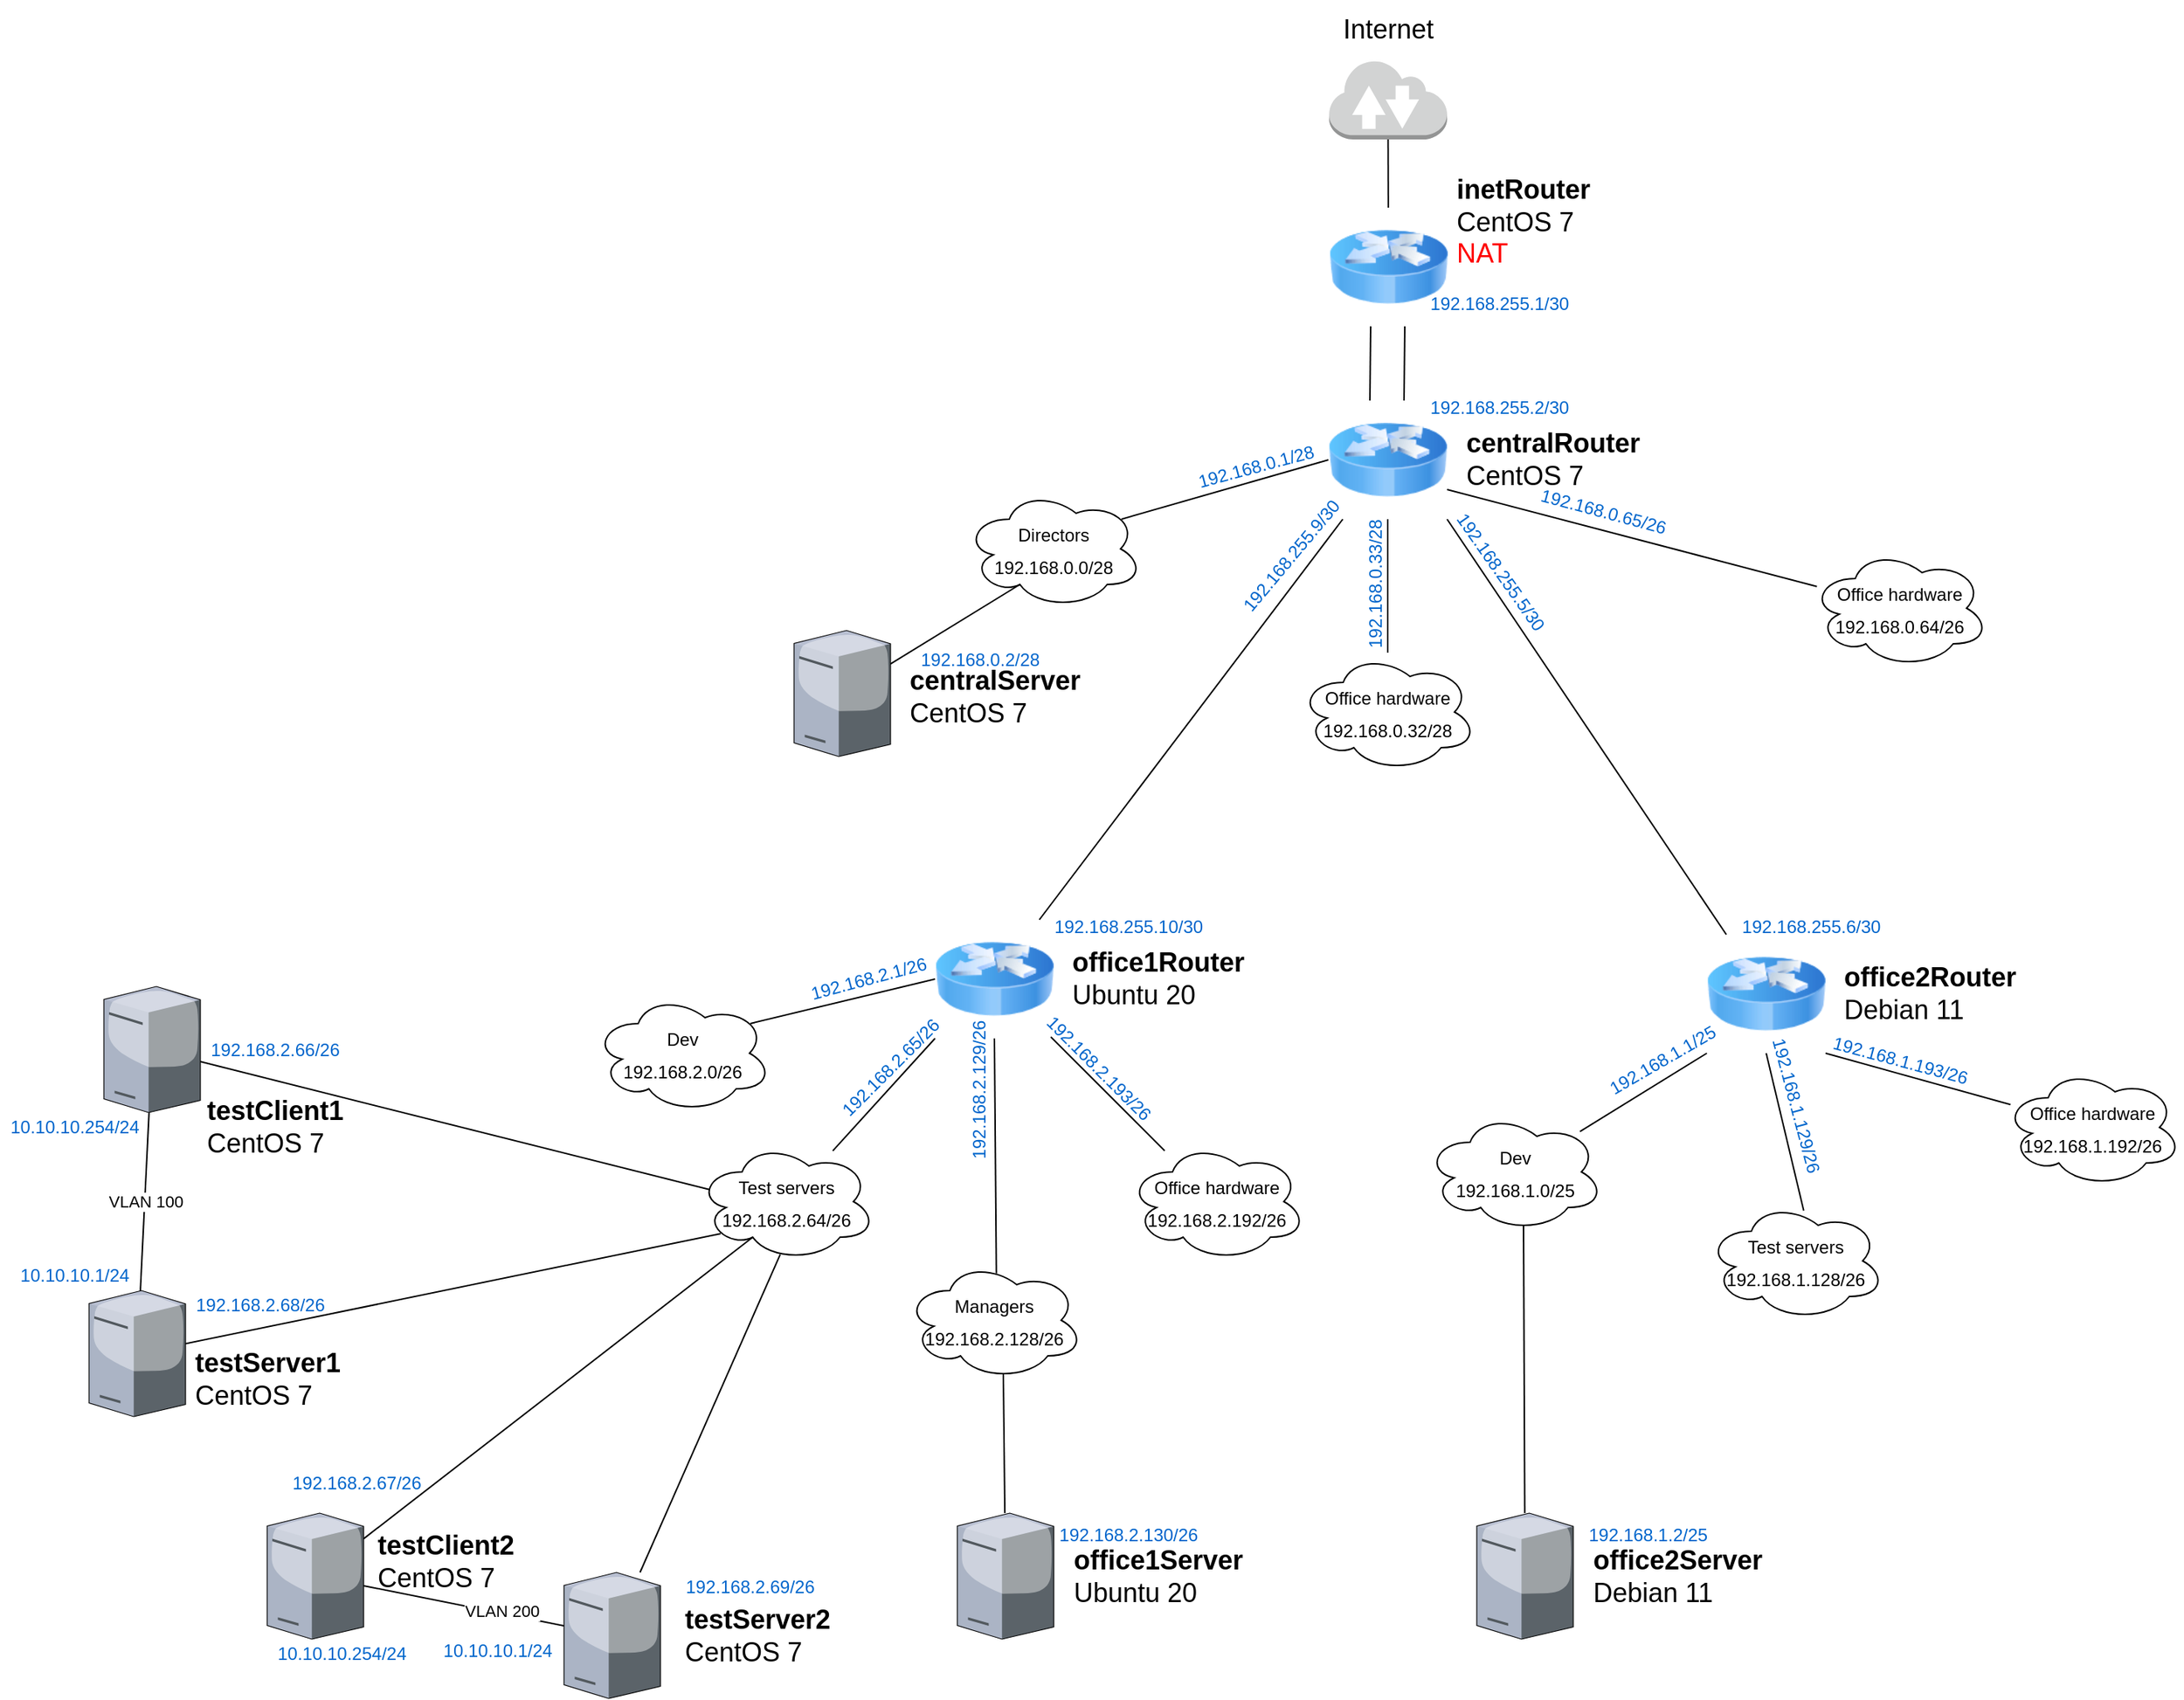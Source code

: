 <mxfile version="19.0.3" type="device"><diagram name="Page-1" id="822b0af5-4adb-64df-f703-e8dfc1f81529"><mxGraphModel dx="4106" dy="2266" grid="1" gridSize="10" guides="1" tooltips="1" connect="1" arrows="1" fold="1" page="1" pageScale="1" pageWidth="1654" pageHeight="1169" background="none" math="0" shadow="0"><root><mxCell id="0"/><mxCell id="1" parent="0"/><mxCell id="YzYi0dHIQ_D5_kJj8rst-1" style="edgeStyle=none;rounded=0;orthogonalLoop=1;jettySize=auto;html=1;exitX=0.25;exitY=1;exitDx=0;exitDy=0;entryX=0.25;entryY=0;entryDx=0;entryDy=0;endArrow=none;endFill=0;" edge="1" parent="1"><mxGeometry relative="1" as="geometry"><mxPoint x="-576.5" y="230.0" as="sourcePoint"/><mxPoint x="-577" y="280.0" as="targetPoint"/></mxGeometry></mxCell><mxCell id="YzYi0dHIQ_D5_kJj8rst-3" style="edgeStyle=none;rounded=0;orthogonalLoop=1;jettySize=auto;html=1;exitX=0.5;exitY=1;exitDx=0;exitDy=0;entryX=0.5;entryY=0;entryDx=0;entryDy=0;endArrow=none;endFill=0;" edge="1" parent="1"><mxGeometry relative="1" as="geometry"><mxPoint x="-553.5" y="230.0" as="sourcePoint"/><mxPoint x="-554" y="280.0" as="targetPoint"/></mxGeometry></mxCell><mxCell id="7HbqwWl7zdcl_qn44sWV-1" value="" style="image;html=1;image=img/lib/clip_art/networking/Router_Icon_128x128.png" parent="1" vertex="1"><mxGeometry x="-604.5" y="150" width="80" height="80" as="geometry"/></mxCell><mxCell id="7HbqwWl7zdcl_qn44sWV-13" style="edgeStyle=none;rounded=0;orthogonalLoop=1;jettySize=auto;html=1;exitX=0.5;exitY=1;exitDx=0;exitDy=0;exitPerimeter=0;fontSize=18;fontColor=#FF0000;endArrow=none;endFill=0;" parent="1" source="7HbqwWl7zdcl_qn44sWV-2" target="7HbqwWl7zdcl_qn44sWV-1" edge="1"><mxGeometry relative="1" as="geometry"/></mxCell><mxCell id="7HbqwWl7zdcl_qn44sWV-2" value="" style="outlineConnect=0;dashed=0;verticalLabelPosition=bottom;verticalAlign=top;align=center;html=1;shape=mxgraph.aws3.internet_2;fillColor=#D2D3D3;gradientColor=none;" parent="1" vertex="1"><mxGeometry x="-604.5" y="50" width="79.5" height="54" as="geometry"/></mxCell><mxCell id="7HbqwWl7zdcl_qn44sWV-3" value="&lt;font style=&quot;font-size: 18px;&quot;&gt;Internet&lt;/font&gt;" style="text;html=1;resizable=0;autosize=1;align=center;verticalAlign=middle;points=[];fillColor=none;strokeColor=none;rounded=0;" parent="1" vertex="1"><mxGeometry x="-605" y="10" width="80" height="40" as="geometry"/></mxCell><mxCell id="7HbqwWl7zdcl_qn44sWV-11" style="rounded=0;orthogonalLoop=1;jettySize=auto;html=1;fontSize=18;fontColor=#FF0000;endArrow=none;endFill=0;" parent="1" source="7HbqwWl7zdcl_qn44sWV-4" target="7HbqwWl7zdcl_qn44sWV-7" edge="1"><mxGeometry relative="1" as="geometry"/></mxCell><mxCell id="7HbqwWl7zdcl_qn44sWV-12" style="edgeStyle=none;rounded=0;orthogonalLoop=1;jettySize=auto;html=1;exitX=1;exitY=1;exitDx=0;exitDy=0;fontSize=18;fontColor=#FF0000;endArrow=none;endFill=0;" parent="1" source="7HbqwWl7zdcl_qn44sWV-4" target="7HbqwWl7zdcl_qn44sWV-8" edge="1"><mxGeometry relative="1" as="geometry"/></mxCell><mxCell id="7HbqwWl7zdcl_qn44sWV-16" style="edgeStyle=none;rounded=0;orthogonalLoop=1;jettySize=auto;html=1;exitX=0;exitY=0.5;exitDx=0;exitDy=0;entryX=0.88;entryY=0.25;entryDx=0;entryDy=0;entryPerimeter=0;fontSize=12;fontColor=#000000;endArrow=none;endFill=0;" parent="1" source="7HbqwWl7zdcl_qn44sWV-4" target="7HbqwWl7zdcl_qn44sWV-15" edge="1"><mxGeometry relative="1" as="geometry"/></mxCell><mxCell id="7HbqwWl7zdcl_qn44sWV-19" style="edgeStyle=none;rounded=0;orthogonalLoop=1;jettySize=auto;html=1;exitX=1;exitY=0.75;exitDx=0;exitDy=0;fontSize=12;fontColor=#000000;endArrow=none;endFill=0;" parent="1" source="7HbqwWl7zdcl_qn44sWV-4" target="7HbqwWl7zdcl_qn44sWV-18" edge="1"><mxGeometry relative="1" as="geometry"/></mxCell><mxCell id="7HbqwWl7zdcl_qn44sWV-20" style="edgeStyle=none;rounded=0;orthogonalLoop=1;jettySize=auto;html=1;exitX=0.5;exitY=1;exitDx=0;exitDy=0;fontSize=12;fontColor=#000000;endArrow=none;endFill=0;" parent="1" source="7HbqwWl7zdcl_qn44sWV-4" target="7HbqwWl7zdcl_qn44sWV-17" edge="1"><mxGeometry relative="1" as="geometry"/></mxCell><mxCell id="7HbqwWl7zdcl_qn44sWV-4" value="" style="image;html=1;image=img/lib/clip_art/networking/Router_Icon_128x128.png" parent="1" vertex="1"><mxGeometry x="-605" y="280" width="80" height="80" as="geometry"/></mxCell><mxCell id="7HbqwWl7zdcl_qn44sWV-5" value="&lt;div style=&quot;text-align: left;&quot;&gt;&lt;span style=&quot;font-size: 18px; background-color: initial;&quot;&gt;&lt;b&gt;inetRouter&lt;/b&gt;&lt;/span&gt;&lt;/div&gt;&lt;font style=&quot;font-size: 18px;&quot;&gt;&lt;div style=&quot;text-align: left;&quot;&gt;&lt;span style=&quot;background-color: initial;&quot;&gt;CentOS 7&lt;/span&gt;&lt;/div&gt;&lt;font color=&quot;#ff0000&quot;&gt;&lt;div style=&quot;text-align: left;&quot;&gt;&lt;span style=&quot;background-color: initial;&quot;&gt;NAT&lt;/span&gt;&lt;/div&gt;&lt;/font&gt;&lt;/font&gt;" style="text;html=1;resizable=0;autosize=1;align=center;verticalAlign=middle;points=[];fillColor=none;strokeColor=none;rounded=0;" parent="1" vertex="1"><mxGeometry x="-529.5" y="120" width="110" height="80" as="geometry"/></mxCell><mxCell id="7HbqwWl7zdcl_qn44sWV-6" value="&lt;div style=&quot;text-align: left;&quot;&gt;&lt;span style=&quot;font-size: 18px; background-color: initial;&quot;&gt;&lt;b&gt;centralRouter&lt;/b&gt;&lt;/span&gt;&lt;/div&gt;&lt;font style=&quot;font-size: 18px;&quot;&gt;&lt;div style=&quot;text-align: left;&quot;&gt;&lt;span style=&quot;background-color: initial;&quot;&gt;CentOS 7&lt;/span&gt;&lt;/div&gt;&lt;/font&gt;" style="text;html=1;resizable=0;autosize=1;align=center;verticalAlign=middle;points=[];fillColor=none;strokeColor=none;rounded=0;" parent="1" vertex="1"><mxGeometry x="-524.5" y="290" width="140" height="60" as="geometry"/></mxCell><mxCell id="7HbqwWl7zdcl_qn44sWV-31" style="edgeStyle=none;rounded=0;orthogonalLoop=1;jettySize=auto;html=1;exitX=0;exitY=0.5;exitDx=0;exitDy=0;entryX=0.88;entryY=0.25;entryDx=0;entryDy=0;entryPerimeter=0;fontSize=12;fontColor=#000000;endArrow=none;endFill=0;" parent="1" source="7HbqwWl7zdcl_qn44sWV-7" target="7HbqwWl7zdcl_qn44sWV-25" edge="1"><mxGeometry relative="1" as="geometry"/></mxCell><mxCell id="7HbqwWl7zdcl_qn44sWV-32" style="edgeStyle=none;rounded=0;orthogonalLoop=1;jettySize=auto;html=1;exitX=0;exitY=1;exitDx=0;exitDy=0;fontSize=12;fontColor=#000000;endArrow=none;endFill=0;" parent="1" source="7HbqwWl7zdcl_qn44sWV-7" target="7HbqwWl7zdcl_qn44sWV-26" edge="1"><mxGeometry relative="1" as="geometry"/></mxCell><mxCell id="7HbqwWl7zdcl_qn44sWV-33" style="edgeStyle=none;rounded=0;orthogonalLoop=1;jettySize=auto;html=1;exitX=0.5;exitY=1;exitDx=0;exitDy=0;entryX=0.511;entryY=0.104;entryDx=0;entryDy=0;entryPerimeter=0;fontSize=12;fontColor=#000000;endArrow=none;endFill=0;" parent="1" source="7HbqwWl7zdcl_qn44sWV-7" target="7HbqwWl7zdcl_qn44sWV-27" edge="1"><mxGeometry relative="1" as="geometry"/></mxCell><mxCell id="7HbqwWl7zdcl_qn44sWV-36" style="edgeStyle=none;rounded=0;orthogonalLoop=1;jettySize=auto;html=1;exitX=1;exitY=1;exitDx=0;exitDy=0;fontSize=12;fontColor=#000000;endArrow=none;endFill=0;" parent="1" edge="1"><mxGeometry relative="1" as="geometry"><mxPoint x="-792" y="709" as="sourcePoint"/><mxPoint x="-715.282" y="785.718" as="targetPoint"/></mxGeometry></mxCell><mxCell id="7HbqwWl7zdcl_qn44sWV-7" value="" style="image;html=1;image=img/lib/clip_art/networking/Router_Icon_128x128.png" parent="1" vertex="1"><mxGeometry x="-870" y="630" width="80" height="80" as="geometry"/></mxCell><mxCell id="7HbqwWl7zdcl_qn44sWV-43" style="edgeStyle=none;rounded=0;orthogonalLoop=1;jettySize=auto;html=1;exitX=0;exitY=1;exitDx=0;exitDy=0;fontSize=12;fontColor=#000000;endArrow=none;endFill=0;" parent="1" source="7HbqwWl7zdcl_qn44sWV-8" target="7HbqwWl7zdcl_qn44sWV-37" edge="1"><mxGeometry relative="1" as="geometry"/></mxCell><mxCell id="7HbqwWl7zdcl_qn44sWV-45" style="edgeStyle=none;rounded=0;orthogonalLoop=1;jettySize=auto;html=1;exitX=0.5;exitY=1;exitDx=0;exitDy=0;entryX=0.544;entryY=0.076;entryDx=0;entryDy=0;entryPerimeter=0;fontSize=12;fontColor=#000000;endArrow=none;endFill=0;" parent="1" edge="1"><mxGeometry relative="1" as="geometry"><mxPoint x="-310" y="720" as="sourcePoint"/><mxPoint x="-284.72" y="826.08" as="targetPoint"/></mxGeometry></mxCell><mxCell id="7HbqwWl7zdcl_qn44sWV-46" style="edgeStyle=none;rounded=0;orthogonalLoop=1;jettySize=auto;html=1;exitX=1;exitY=1;exitDx=0;exitDy=0;fontSize=12;fontColor=#000000;endArrow=none;endFill=0;" parent="1" source="7HbqwWl7zdcl_qn44sWV-8" target="7HbqwWl7zdcl_qn44sWV-39" edge="1"><mxGeometry relative="1" as="geometry"/></mxCell><mxCell id="7HbqwWl7zdcl_qn44sWV-8" value="" style="image;html=1;image=img/lib/clip_art/networking/Router_Icon_128x128.png" parent="1" vertex="1"><mxGeometry x="-350" y="640" width="80" height="80" as="geometry"/></mxCell><mxCell id="7HbqwWl7zdcl_qn44sWV-9" value="&lt;div style=&quot;text-align: left;&quot;&gt;&lt;span style=&quot;font-size: 18px;&quot;&gt;&lt;b&gt;office1Router&lt;/b&gt;&lt;/span&gt;&lt;/div&gt;&lt;div style=&quot;text-align: left;&quot;&gt;&lt;span style=&quot;font-size: 18px;&quot;&gt;Ubuntu 20&lt;/span&gt;&lt;/div&gt;" style="text;html=1;resizable=0;autosize=1;align=center;verticalAlign=middle;points=[];fillColor=none;strokeColor=none;rounded=0;" parent="1" vertex="1"><mxGeometry x="-790" y="640" width="140" height="60" as="geometry"/></mxCell><mxCell id="7HbqwWl7zdcl_qn44sWV-10" value="&lt;div style=&quot;text-align: left;&quot;&gt;&lt;span style=&quot;font-size: 18px;&quot;&gt;&lt;b&gt;office2Router&lt;/b&gt;&lt;/span&gt;&lt;/div&gt;&lt;div style=&quot;text-align: left;&quot;&gt;&lt;span style=&quot;font-size: 18px;&quot;&gt;Debian 11&lt;/span&gt;&lt;/div&gt;" style="text;html=1;resizable=0;autosize=1;align=center;verticalAlign=middle;points=[];fillColor=none;strokeColor=none;rounded=0;" parent="1" vertex="1"><mxGeometry x="-270" y="650" width="140" height="60" as="geometry"/></mxCell><mxCell id="7HbqwWl7zdcl_qn44sWV-23" style="edgeStyle=none;rounded=0;orthogonalLoop=1;jettySize=auto;html=1;exitX=0.31;exitY=0.8;exitDx=0;exitDy=0;exitPerimeter=0;fontSize=12;fontColor=#000000;endArrow=none;endFill=0;" parent="1" source="7HbqwWl7zdcl_qn44sWV-15" target="7HbqwWl7zdcl_qn44sWV-22" edge="1"><mxGeometry relative="1" as="geometry"/></mxCell><mxCell id="7HbqwWl7zdcl_qn44sWV-15" value="&lt;font color=&quot;#000000&quot; style=&quot;font-size: 12px;&quot;&gt;Directors&lt;br&gt;192.168.0.0/28&lt;/font&gt;" style="ellipse;shape=cloud;whiteSpace=wrap;html=1;fontSize=18;fontColor=#FF0000;" parent="1" vertex="1"><mxGeometry x="-850" y="340" width="120" height="80" as="geometry"/></mxCell><mxCell id="7HbqwWl7zdcl_qn44sWV-17" value="&lt;font color=&quot;#000000&quot; style=&quot;font-size: 12px;&quot;&gt;Office hardware&lt;br&gt;192.168.0.32/28&lt;/font&gt;" style="ellipse;shape=cloud;whiteSpace=wrap;html=1;fontSize=18;fontColor=#FF0000;" parent="1" vertex="1"><mxGeometry x="-625" y="450" width="120" height="80" as="geometry"/></mxCell><mxCell id="7HbqwWl7zdcl_qn44sWV-18" value="&lt;font color=&quot;#000000&quot; style=&quot;font-size: 12px;&quot;&gt;Office hardware&lt;br&gt;192.168.0.64/26&lt;/font&gt;" style="ellipse;shape=cloud;whiteSpace=wrap;html=1;fontSize=18;fontColor=#FF0000;" parent="1" vertex="1"><mxGeometry x="-280" y="380" width="120" height="80" as="geometry"/></mxCell><mxCell id="7HbqwWl7zdcl_qn44sWV-22" value="" style="verticalLabelPosition=bottom;sketch=0;aspect=fixed;html=1;verticalAlign=top;strokeColor=none;align=center;outlineConnect=0;shape=mxgraph.citrix.license_server;fontSize=12;fontColor=#000000;" parent="1" vertex="1"><mxGeometry x="-965" y="435" width="65" height="85" as="geometry"/></mxCell><mxCell id="7HbqwWl7zdcl_qn44sWV-24" value="&lt;div style=&quot;text-align: left;&quot;&gt;&lt;span style=&quot;font-size: 18px; background-color: initial;&quot;&gt;&lt;b&gt;centralServer&lt;/b&gt;&lt;/span&gt;&lt;/div&gt;&lt;div style=&quot;text-align: left;&quot;&gt;&lt;span style=&quot;font-size: 18px; background-color: initial;&quot;&gt;CentOS 7&lt;/span&gt;&lt;/div&gt;" style="text;html=1;resizable=0;autosize=1;align=center;verticalAlign=middle;points=[];fillColor=none;strokeColor=none;rounded=0;" parent="1" vertex="1"><mxGeometry x="-900" y="450" width="140" height="60" as="geometry"/></mxCell><mxCell id="7HbqwWl7zdcl_qn44sWV-25" value="&lt;font color=&quot;#000000&quot; style=&quot;font-size: 12px;&quot;&gt;Dev&lt;br&gt;192.168.2.0/26&lt;/font&gt;" style="ellipse;shape=cloud;whiteSpace=wrap;html=1;fontSize=18;fontColor=#FF0000;" parent="1" vertex="1"><mxGeometry x="-1100" y="680" width="120" height="80" as="geometry"/></mxCell><mxCell id="YzYi0dHIQ_D5_kJj8rst-8" style="edgeStyle=none;rounded=0;orthogonalLoop=1;jettySize=auto;html=1;exitX=0.07;exitY=0.4;exitDx=0;exitDy=0;exitPerimeter=0;endArrow=none;endFill=0;" edge="1" parent="1" source="7HbqwWl7zdcl_qn44sWV-26" target="YzYi0dHIQ_D5_kJj8rst-4"><mxGeometry relative="1" as="geometry"/></mxCell><mxCell id="YzYi0dHIQ_D5_kJj8rst-9" style="edgeStyle=none;rounded=0;orthogonalLoop=1;jettySize=auto;html=1;exitX=0.13;exitY=0.77;exitDx=0;exitDy=0;exitPerimeter=0;endArrow=none;endFill=0;" edge="1" parent="1" source="7HbqwWl7zdcl_qn44sWV-26" target="YzYi0dHIQ_D5_kJj8rst-5"><mxGeometry relative="1" as="geometry"/></mxCell><mxCell id="YzYi0dHIQ_D5_kJj8rst-10" style="edgeStyle=none;rounded=0;orthogonalLoop=1;jettySize=auto;html=1;exitX=0.464;exitY=0.946;exitDx=0;exitDy=0;exitPerimeter=0;endArrow=none;endFill=0;" edge="1" parent="1" source="7HbqwWl7zdcl_qn44sWV-26" target="YzYi0dHIQ_D5_kJj8rst-7"><mxGeometry relative="1" as="geometry"/></mxCell><mxCell id="YzYi0dHIQ_D5_kJj8rst-11" style="edgeStyle=none;rounded=0;orthogonalLoop=1;jettySize=auto;html=1;exitX=0.31;exitY=0.8;exitDx=0;exitDy=0;exitPerimeter=0;endArrow=none;endFill=0;" edge="1" parent="1" source="7HbqwWl7zdcl_qn44sWV-26" target="YzYi0dHIQ_D5_kJj8rst-6"><mxGeometry relative="1" as="geometry"/></mxCell><mxCell id="7HbqwWl7zdcl_qn44sWV-26" value="&lt;font color=&quot;#000000&quot; style=&quot;font-size: 12px;&quot;&gt;Test servers&lt;br&gt;192.168.2.64/26&lt;/font&gt;" style="ellipse;shape=cloud;whiteSpace=wrap;html=1;fontSize=18;fontColor=#FF0000;" parent="1" vertex="1"><mxGeometry x="-1030" y="780" width="120" height="80" as="geometry"/></mxCell><mxCell id="7HbqwWl7zdcl_qn44sWV-35" style="edgeStyle=none;rounded=0;orthogonalLoop=1;jettySize=auto;html=1;exitX=0.55;exitY=0.95;exitDx=0;exitDy=0;exitPerimeter=0;fontSize=12;fontColor=#000000;endArrow=none;endFill=0;" parent="1" source="7HbqwWl7zdcl_qn44sWV-27" target="7HbqwWl7zdcl_qn44sWV-29" edge="1"><mxGeometry relative="1" as="geometry"/></mxCell><mxCell id="7HbqwWl7zdcl_qn44sWV-27" value="&lt;font color=&quot;#000000&quot; style=&quot;font-size: 12px;&quot;&gt;Managers&lt;br&gt;192.168.2.128/26&lt;/font&gt;" style="ellipse;shape=cloud;whiteSpace=wrap;html=1;fontSize=18;fontColor=#FF0000;" parent="1" vertex="1"><mxGeometry x="-890" y="860" width="120" height="80" as="geometry"/></mxCell><mxCell id="7HbqwWl7zdcl_qn44sWV-28" value="&lt;font color=&quot;#000000&quot; style=&quot;font-size: 12px;&quot;&gt;Office hardware&lt;br&gt;192.168.2.192/26&lt;/font&gt;" style="ellipse;shape=cloud;whiteSpace=wrap;html=1;fontSize=18;fontColor=#FF0000;" parent="1" vertex="1"><mxGeometry x="-740" y="780" width="120" height="80" as="geometry"/></mxCell><mxCell id="7HbqwWl7zdcl_qn44sWV-29" value="" style="verticalLabelPosition=bottom;sketch=0;aspect=fixed;html=1;verticalAlign=top;strokeColor=none;align=center;outlineConnect=0;shape=mxgraph.citrix.license_server;fontSize=12;fontColor=#000000;" parent="1" vertex="1"><mxGeometry x="-855" y="1030" width="65" height="85" as="geometry"/></mxCell><mxCell id="7HbqwWl7zdcl_qn44sWV-30" value="&lt;div style=&quot;text-align: left;&quot;&gt;&lt;span style=&quot;font-size: 18px; background-color: initial;&quot;&gt;&lt;b&gt;office1Server&lt;/b&gt;&lt;/span&gt;&lt;/div&gt;&lt;div style=&quot;text-align: left;&quot;&gt;&lt;span style=&quot;font-size: 18px; background-color: initial;&quot;&gt;Ubuntu 20&lt;/span&gt;&lt;/div&gt;" style="text;html=1;resizable=0;autosize=1;align=center;verticalAlign=middle;points=[];fillColor=none;strokeColor=none;rounded=0;" parent="1" vertex="1"><mxGeometry x="-790" y="1042.5" width="140" height="60" as="geometry"/></mxCell><mxCell id="7HbqwWl7zdcl_qn44sWV-42" style="edgeStyle=none;rounded=0;orthogonalLoop=1;jettySize=auto;html=1;exitX=0.55;exitY=0.95;exitDx=0;exitDy=0;exitPerimeter=0;fontSize=12;fontColor=#000000;endArrow=none;endFill=0;" parent="1" source="7HbqwWl7zdcl_qn44sWV-37" target="7HbqwWl7zdcl_qn44sWV-40" edge="1"><mxGeometry relative="1" as="geometry"/></mxCell><mxCell id="7HbqwWl7zdcl_qn44sWV-37" value="&lt;font color=&quot;#000000&quot; style=&quot;font-size: 12px;&quot;&gt;Dev&lt;br&gt;192.168.1.0/25&lt;/font&gt;" style="ellipse;shape=cloud;whiteSpace=wrap;html=1;fontSize=18;fontColor=#FF0000;" parent="1" vertex="1"><mxGeometry x="-539.5" y="760" width="120" height="80" as="geometry"/></mxCell><mxCell id="7HbqwWl7zdcl_qn44sWV-38" value="&lt;font color=&quot;#000000&quot; style=&quot;font-size: 12px;&quot;&gt;Test servers&lt;br&gt;192.168.1.128/26&lt;/font&gt;" style="ellipse;shape=cloud;whiteSpace=wrap;html=1;fontSize=18;fontColor=#FF0000;" parent="1" vertex="1"><mxGeometry x="-350" y="820" width="120" height="80" as="geometry"/></mxCell><mxCell id="7HbqwWl7zdcl_qn44sWV-39" value="&lt;font color=&quot;#000000&quot; style=&quot;font-size: 12px;&quot;&gt;Office hardware&lt;br&gt;192.168.1.192/26&lt;/font&gt;" style="ellipse;shape=cloud;whiteSpace=wrap;html=1;fontSize=18;fontColor=#FF0000;" parent="1" vertex="1"><mxGeometry x="-150" y="730" width="120" height="80" as="geometry"/></mxCell><mxCell id="7HbqwWl7zdcl_qn44sWV-40" value="" style="verticalLabelPosition=bottom;sketch=0;aspect=fixed;html=1;verticalAlign=top;strokeColor=none;align=center;outlineConnect=0;shape=mxgraph.citrix.license_server;fontSize=12;fontColor=#000000;" parent="1" vertex="1"><mxGeometry x="-505" y="1030" width="65" height="85" as="geometry"/></mxCell><mxCell id="7HbqwWl7zdcl_qn44sWV-41" value="&lt;div style=&quot;text-align: left;&quot;&gt;&lt;span style=&quot;font-size: 18px; background-color: initial;&quot;&gt;&lt;b&gt;office2Server&lt;/b&gt;&lt;/span&gt;&lt;/div&gt;&lt;div style=&quot;text-align: left;&quot;&gt;&lt;span style=&quot;font-size: 18px; background-color: initial;&quot;&gt;Debian 11&lt;/span&gt;&lt;/div&gt;" style="text;html=1;resizable=0;autosize=1;align=center;verticalAlign=middle;points=[];fillColor=none;strokeColor=none;rounded=0;" parent="1" vertex="1"><mxGeometry x="-440" y="1042.5" width="140" height="60" as="geometry"/></mxCell><mxCell id="7HbqwWl7zdcl_qn44sWV-47" value="&lt;font color=&quot;#0066cc&quot;&gt;192.168.255.1/30&lt;/font&gt;" style="text;html=1;resizable=0;autosize=1;align=center;verticalAlign=middle;points=[];fillColor=none;strokeColor=none;rounded=0;fontSize=12;fontColor=#000000;" parent="1" vertex="1"><mxGeometry x="-550" y="200" width="120" height="30" as="geometry"/></mxCell><mxCell id="7HbqwWl7zdcl_qn44sWV-48" value="&lt;font color=&quot;#0066cc&quot;&gt;192.168.255.2/30&lt;/font&gt;" style="text;html=1;resizable=0;autosize=1;align=center;verticalAlign=middle;points=[];fillColor=none;strokeColor=none;rounded=0;fontSize=12;fontColor=#000000;" parent="1" vertex="1"><mxGeometry x="-550" y="270" width="120" height="30" as="geometry"/></mxCell><mxCell id="7HbqwWl7zdcl_qn44sWV-49" value="&lt;font color=&quot;#0066cc&quot;&gt;192.168.0.1/28&lt;/font&gt;" style="text;html=1;resizable=0;autosize=1;align=center;verticalAlign=middle;points=[];fillColor=none;strokeColor=none;rounded=0;fontSize=12;fontColor=#000000;rotation=-15;" parent="1" vertex="1"><mxGeometry x="-704.5" y="310" width="100" height="30" as="geometry"/></mxCell><mxCell id="7HbqwWl7zdcl_qn44sWV-50" value="&lt;font color=&quot;#0066cc&quot;&gt;192.168.0.2/28&lt;/font&gt;" style="text;html=1;resizable=0;autosize=1;align=center;verticalAlign=middle;points=[];fillColor=none;strokeColor=none;rounded=0;fontSize=12;fontColor=#000000;rotation=0;" parent="1" vertex="1"><mxGeometry x="-890" y="440" width="100" height="30" as="geometry"/></mxCell><mxCell id="7HbqwWl7zdcl_qn44sWV-51" value="&lt;font color=&quot;#0066cc&quot;&gt;192.168.255.9/30&lt;/font&gt;" style="text;html=1;resizable=0;autosize=1;align=center;verticalAlign=middle;points=[];fillColor=none;strokeColor=none;rounded=0;fontSize=12;fontColor=#000000;rotation=-50;" parent="1" vertex="1"><mxGeometry x="-690" y="370" width="120" height="30" as="geometry"/></mxCell><mxCell id="7HbqwWl7zdcl_qn44sWV-52" value="&lt;font color=&quot;#0066cc&quot;&gt;192.168.0.33/28&lt;/font&gt;" style="text;html=1;resizable=0;autosize=1;align=center;verticalAlign=middle;points=[];fillColor=none;strokeColor=none;rounded=0;fontSize=12;fontColor=#000000;rotation=-90;" parent="1" vertex="1"><mxGeometry x="-628" y="389" width="110" height="30" as="geometry"/></mxCell><mxCell id="7HbqwWl7zdcl_qn44sWV-53" value="&lt;font color=&quot;#0066cc&quot;&gt;192.168.0.65/26&lt;/font&gt;" style="text;html=1;resizable=0;autosize=1;align=center;verticalAlign=middle;points=[];fillColor=none;strokeColor=none;rounded=0;fontSize=12;fontColor=#000000;rotation=15;" parent="1" vertex="1"><mxGeometry x="-475" y="340" width="110" height="30" as="geometry"/></mxCell><mxCell id="7HbqwWl7zdcl_qn44sWV-54" value="&lt;font color=&quot;#0066cc&quot;&gt;192.168.255.5/30&lt;/font&gt;" style="text;html=1;resizable=0;autosize=1;align=center;verticalAlign=middle;points=[];fillColor=none;strokeColor=none;rounded=0;fontSize=12;fontColor=#000000;rotation=55;" parent="1" vertex="1"><mxGeometry x="-549.5" y="380" width="120" height="30" as="geometry"/></mxCell><mxCell id="7HbqwWl7zdcl_qn44sWV-55" value="&lt;font color=&quot;#0066cc&quot;&gt;192.168.255.10/30&lt;/font&gt;" style="text;html=1;resizable=0;autosize=1;align=center;verticalAlign=middle;points=[];fillColor=none;strokeColor=none;rounded=0;fontSize=12;fontColor=#000000;rotation=0;" parent="1" vertex="1"><mxGeometry x="-800" y="620" width="120" height="30" as="geometry"/></mxCell><mxCell id="7HbqwWl7zdcl_qn44sWV-56" value="&lt;font color=&quot;#0066cc&quot;&gt;192.168.2.130/26&lt;br&gt;&lt;/font&gt;" style="text;html=1;resizable=0;autosize=1;align=center;verticalAlign=middle;points=[];fillColor=none;strokeColor=none;rounded=0;fontSize=12;fontColor=#000000;rotation=0;" parent="1" vertex="1"><mxGeometry x="-800" y="1030" width="120" height="30" as="geometry"/></mxCell><mxCell id="7HbqwWl7zdcl_qn44sWV-57" value="&lt;font color=&quot;#0066cc&quot;&gt;192.168.1.2/25&lt;/font&gt;" style="text;html=1;resizable=0;autosize=1;align=center;verticalAlign=middle;points=[];fillColor=none;strokeColor=none;rounded=0;fontSize=12;fontColor=#000000;rotation=0;" parent="1" vertex="1"><mxGeometry x="-440" y="1030" width="100" height="30" as="geometry"/></mxCell><mxCell id="7HbqwWl7zdcl_qn44sWV-58" value="&lt;font color=&quot;#0066cc&quot;&gt;192.168.2.1/26&lt;/font&gt;" style="text;html=1;resizable=0;autosize=1;align=center;verticalAlign=middle;points=[];fillColor=none;strokeColor=none;rounded=0;fontSize=12;fontColor=#000000;rotation=-15;" parent="1" vertex="1"><mxGeometry x="-965" y="655" width="100" height="30" as="geometry"/></mxCell><mxCell id="7HbqwWl7zdcl_qn44sWV-59" value="&lt;font color=&quot;#0066cc&quot;&gt;192.168.2.65/26&lt;/font&gt;" style="text;html=1;resizable=0;autosize=1;align=center;verticalAlign=middle;points=[];fillColor=none;strokeColor=none;rounded=0;fontSize=12;fontColor=#000000;rotation=-45;" parent="1" vertex="1"><mxGeometry x="-955" y="715" width="110" height="30" as="geometry"/></mxCell><mxCell id="7HbqwWl7zdcl_qn44sWV-60" value="&lt;font color=&quot;#0066cc&quot;&gt;192.168.2.129/26&lt;/font&gt;" style="text;html=1;resizable=0;autosize=1;align=center;verticalAlign=middle;points=[];fillColor=none;strokeColor=none;rounded=0;fontSize=12;fontColor=#000000;rotation=-90;" parent="1" vertex="1"><mxGeometry x="-900" y="730" width="120" height="30" as="geometry"/></mxCell><mxCell id="7HbqwWl7zdcl_qn44sWV-61" value="&lt;font color=&quot;#0066cc&quot;&gt;192.168.2.193/26&lt;/font&gt;" style="text;html=1;resizable=0;autosize=1;align=center;verticalAlign=middle;points=[];fillColor=none;strokeColor=none;rounded=0;fontSize=12;fontColor=#000000;rotation=45;" parent="1" vertex="1"><mxGeometry x="-820" y="715" width="120" height="30" as="geometry"/></mxCell><mxCell id="7HbqwWl7zdcl_qn44sWV-63" value="&lt;font color=&quot;#0066cc&quot;&gt;192.168.255.6/30&lt;/font&gt;" style="text;html=1;resizable=0;autosize=1;align=center;verticalAlign=middle;points=[];fillColor=none;strokeColor=none;rounded=0;fontSize=12;fontColor=#000000;rotation=0;" parent="1" vertex="1"><mxGeometry x="-340" y="620" width="120" height="30" as="geometry"/></mxCell><mxCell id="7HbqwWl7zdcl_qn44sWV-64" value="&lt;font color=&quot;#0066cc&quot;&gt;192.168.1.1/25&lt;/font&gt;" style="text;html=1;resizable=0;autosize=1;align=center;verticalAlign=middle;points=[];fillColor=none;strokeColor=none;rounded=0;fontSize=12;fontColor=#000000;rotation=-30;" parent="1" vertex="1"><mxGeometry x="-430" y="710" width="100" height="30" as="geometry"/></mxCell><mxCell id="7HbqwWl7zdcl_qn44sWV-65" value="&lt;font color=&quot;#0066cc&quot;&gt;192.168.1.129/26&lt;/font&gt;" style="text;html=1;resizable=0;autosize=1;align=center;verticalAlign=middle;points=[];fillColor=none;strokeColor=none;rounded=0;fontSize=12;fontColor=#000000;rotation=75;" parent="1" vertex="1"><mxGeometry x="-350" y="740" width="120" height="30" as="geometry"/></mxCell><mxCell id="7HbqwWl7zdcl_qn44sWV-66" value="&lt;font color=&quot;#0066cc&quot;&gt;192.168.1.193/26&lt;/font&gt;" style="text;html=1;resizable=0;autosize=1;align=center;verticalAlign=middle;points=[];fillColor=none;strokeColor=none;rounded=0;fontSize=12;fontColor=#000000;rotation=15;" parent="1" vertex="1"><mxGeometry x="-280" y="710" width="120" height="30" as="geometry"/></mxCell><mxCell id="YzYi0dHIQ_D5_kJj8rst-16" style="edgeStyle=none;rounded=0;orthogonalLoop=1;jettySize=auto;html=1;endArrow=none;endFill=0;" edge="1" parent="1" source="YzYi0dHIQ_D5_kJj8rst-4" target="YzYi0dHIQ_D5_kJj8rst-5"><mxGeometry relative="1" as="geometry"/></mxCell><mxCell id="YzYi0dHIQ_D5_kJj8rst-28" value="VLAN 100" style="edgeLabel;html=1;align=center;verticalAlign=middle;resizable=0;points=[];" vertex="1" connectable="0" parent="YzYi0dHIQ_D5_kJj8rst-16"><mxGeometry x="-0.006" relative="1" as="geometry"><mxPoint as="offset"/></mxGeometry></mxCell><mxCell id="YzYi0dHIQ_D5_kJj8rst-4" value="" style="verticalLabelPosition=bottom;sketch=0;aspect=fixed;html=1;verticalAlign=top;strokeColor=none;align=center;outlineConnect=0;shape=mxgraph.citrix.license_server;fontSize=12;fontColor=#000000;" vertex="1" parent="1"><mxGeometry x="-1430" y="675" width="65" height="85" as="geometry"/></mxCell><mxCell id="YzYi0dHIQ_D5_kJj8rst-5" value="" style="verticalLabelPosition=bottom;sketch=0;aspect=fixed;html=1;verticalAlign=top;strokeColor=none;align=center;outlineConnect=0;shape=mxgraph.citrix.license_server;fontSize=12;fontColor=#000000;" vertex="1" parent="1"><mxGeometry x="-1440" y="880" width="65" height="85" as="geometry"/></mxCell><mxCell id="YzYi0dHIQ_D5_kJj8rst-6" value="" style="verticalLabelPosition=bottom;sketch=0;aspect=fixed;html=1;verticalAlign=top;strokeColor=none;align=center;outlineConnect=0;shape=mxgraph.citrix.license_server;fontSize=12;fontColor=#000000;" vertex="1" parent="1"><mxGeometry x="-1320" y="1030" width="65" height="85" as="geometry"/></mxCell><mxCell id="YzYi0dHIQ_D5_kJj8rst-17" style="edgeStyle=none;rounded=0;orthogonalLoop=1;jettySize=auto;html=1;endArrow=none;endFill=0;" edge="1" parent="1" source="YzYi0dHIQ_D5_kJj8rst-7" target="YzYi0dHIQ_D5_kJj8rst-6"><mxGeometry relative="1" as="geometry"/></mxCell><mxCell id="YzYi0dHIQ_D5_kJj8rst-29" value="VLAN 200" style="edgeLabel;html=1;align=center;verticalAlign=middle;resizable=0;points=[];" vertex="1" connectable="0" parent="YzYi0dHIQ_D5_kJj8rst-17"><mxGeometry x="-0.367" y="-2" relative="1" as="geometry"><mxPoint as="offset"/></mxGeometry></mxCell><mxCell id="YzYi0dHIQ_D5_kJj8rst-7" value="" style="verticalLabelPosition=bottom;sketch=0;aspect=fixed;html=1;verticalAlign=top;strokeColor=none;align=center;outlineConnect=0;shape=mxgraph.citrix.license_server;fontSize=12;fontColor=#000000;" vertex="1" parent="1"><mxGeometry x="-1120" y="1070" width="65" height="85" as="geometry"/></mxCell><mxCell id="YzYi0dHIQ_D5_kJj8rst-12" value="&lt;div style=&quot;text-align: left;&quot;&gt;&lt;span style=&quot;font-size: 18px; background-color: initial;&quot;&gt;&lt;b&gt;testServer2&lt;/b&gt;&lt;/span&gt;&lt;/div&gt;&lt;div style=&quot;text-align: left;&quot;&gt;&lt;span style=&quot;font-size: 18px;&quot;&gt;CentOS 7&lt;/span&gt;&lt;/div&gt;" style="text;html=1;resizable=0;autosize=1;align=center;verticalAlign=middle;points=[];fillColor=none;strokeColor=none;rounded=0;" vertex="1" parent="1"><mxGeometry x="-1045" y="1092.5" width="110" height="40" as="geometry"/></mxCell><mxCell id="YzYi0dHIQ_D5_kJj8rst-13" value="&lt;div style=&quot;text-align: left;&quot;&gt;&lt;span style=&quot;font-size: 18px; background-color: initial;&quot;&gt;&lt;b&gt;testClient2&lt;/b&gt;&lt;/span&gt;&lt;/div&gt;&lt;div style=&quot;text-align: left;&quot;&gt;&lt;span style=&quot;font-size: 18px;&quot;&gt;CentOS 7&lt;/span&gt;&lt;/div&gt;" style="text;html=1;resizable=0;autosize=1;align=center;verticalAlign=middle;points=[];fillColor=none;strokeColor=none;rounded=0;" vertex="1" parent="1"><mxGeometry x="-1255" y="1042.5" width="110" height="40" as="geometry"/></mxCell><mxCell id="YzYi0dHIQ_D5_kJj8rst-14" value="&lt;div style=&quot;text-align: left;&quot;&gt;&lt;span style=&quot;font-size: 18px; background-color: initial;&quot;&gt;&lt;b&gt;testServer1&lt;/b&gt;&lt;/span&gt;&lt;/div&gt;&lt;div style=&quot;text-align: left;&quot;&gt;&lt;span style=&quot;font-size: 18px;&quot;&gt;CentOS 7&lt;/span&gt;&lt;/div&gt;" style="text;html=1;resizable=0;autosize=1;align=center;verticalAlign=middle;points=[];fillColor=none;strokeColor=none;rounded=0;" vertex="1" parent="1"><mxGeometry x="-1375" y="920" width="110" height="40" as="geometry"/></mxCell><mxCell id="YzYi0dHIQ_D5_kJj8rst-15" value="&lt;div style=&quot;text-align: left;&quot;&gt;&lt;span style=&quot;font-size: 18px; background-color: initial;&quot;&gt;&lt;b&gt;testClient1&lt;/b&gt;&lt;/span&gt;&lt;/div&gt;&lt;div style=&quot;text-align: left;&quot;&gt;&lt;span style=&quot;font-size: 18px;&quot;&gt;CentOS 7&lt;/span&gt;&lt;/div&gt;" style="text;html=1;resizable=0;autosize=1;align=center;verticalAlign=middle;points=[];fillColor=none;strokeColor=none;rounded=0;" vertex="1" parent="1"><mxGeometry x="-1370" y="750" width="110" height="40" as="geometry"/></mxCell><mxCell id="YzYi0dHIQ_D5_kJj8rst-19" value="&lt;font color=&quot;#0066cc&quot;&gt;192.168.2.66/26&lt;/font&gt;" style="text;html=1;resizable=0;autosize=1;align=center;verticalAlign=middle;points=[];fillColor=none;strokeColor=none;rounded=0;fontSize=12;fontColor=#000000;rotation=0;" vertex="1" parent="1"><mxGeometry x="-1365" y="707.5" width="100" height="20" as="geometry"/></mxCell><mxCell id="YzYi0dHIQ_D5_kJj8rst-20" value="&lt;font color=&quot;#0066cc&quot;&gt;192.168.2.68/26&lt;/font&gt;" style="text;html=1;resizable=0;autosize=1;align=center;verticalAlign=middle;points=[];fillColor=none;strokeColor=none;rounded=0;fontSize=12;fontColor=#000000;rotation=0;" vertex="1" parent="1"><mxGeometry x="-1375" y="880" width="100" height="20" as="geometry"/></mxCell><mxCell id="YzYi0dHIQ_D5_kJj8rst-22" value="&lt;font color=&quot;#0066cc&quot;&gt;192.168.2.67/26&lt;/font&gt;" style="text;html=1;resizable=0;autosize=1;align=center;verticalAlign=middle;points=[];fillColor=none;strokeColor=none;rounded=0;fontSize=12;fontColor=#000000;rotation=0;" vertex="1" parent="1"><mxGeometry x="-1310" y="1000" width="100" height="20" as="geometry"/></mxCell><mxCell id="YzYi0dHIQ_D5_kJj8rst-23" value="&lt;font color=&quot;#0066cc&quot;&gt;192.168.2.69/26&lt;/font&gt;" style="text;html=1;resizable=0;autosize=1;align=center;verticalAlign=middle;points=[];fillColor=none;strokeColor=none;rounded=0;fontSize=12;fontColor=#000000;rotation=0;" vertex="1" parent="1"><mxGeometry x="-1045" y="1070" width="100" height="20" as="geometry"/></mxCell><mxCell id="YzYi0dHIQ_D5_kJj8rst-24" value="&lt;font color=&quot;#0066cc&quot;&gt;10.10.10.254/24&lt;/font&gt;" style="text;html=1;resizable=0;autosize=1;align=center;verticalAlign=middle;points=[];fillColor=none;strokeColor=none;rounded=0;fontSize=12;fontColor=#000000;rotation=0;" vertex="1" parent="1"><mxGeometry x="-1500" y="760" width="100" height="20" as="geometry"/></mxCell><mxCell id="YzYi0dHIQ_D5_kJj8rst-25" value="&lt;font color=&quot;#0066cc&quot;&gt;10.10.10.254/24&lt;/font&gt;" style="text;html=1;resizable=0;autosize=1;align=center;verticalAlign=middle;points=[];fillColor=none;strokeColor=none;rounded=0;fontSize=12;fontColor=#000000;rotation=0;" vertex="1" parent="1"><mxGeometry x="-1320" y="1115" width="100" height="20" as="geometry"/></mxCell><mxCell id="YzYi0dHIQ_D5_kJj8rst-26" value="&lt;font color=&quot;#0066cc&quot;&gt;10.10.10.1/24&lt;/font&gt;" style="text;html=1;resizable=0;autosize=1;align=center;verticalAlign=middle;points=[];fillColor=none;strokeColor=none;rounded=0;fontSize=12;fontColor=#000000;rotation=0;" vertex="1" parent="1"><mxGeometry x="-1495" y="860" width="90" height="20" as="geometry"/></mxCell><mxCell id="YzYi0dHIQ_D5_kJj8rst-27" value="&lt;font color=&quot;#0066cc&quot;&gt;10.10.10.1/24&lt;/font&gt;" style="text;html=1;resizable=0;autosize=1;align=center;verticalAlign=middle;points=[];fillColor=none;strokeColor=none;rounded=0;fontSize=12;fontColor=#000000;rotation=0;" vertex="1" parent="1"><mxGeometry x="-1210" y="1112.5" width="90" height="20" as="geometry"/></mxCell></root></mxGraphModel></diagram></mxfile>